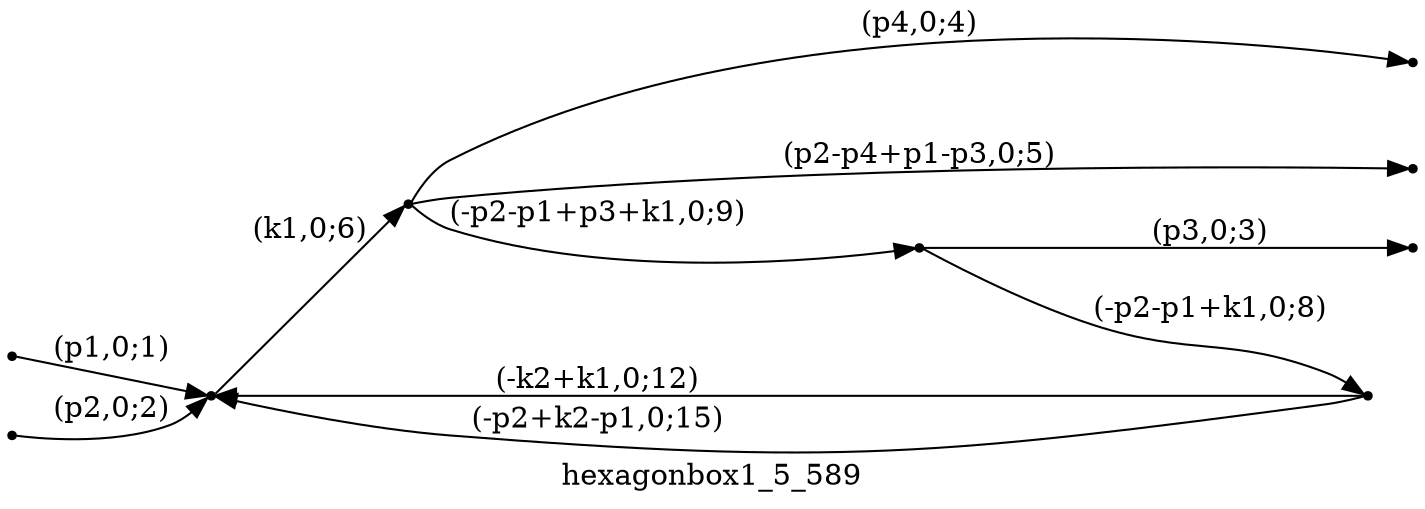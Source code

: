 digraph hexagonbox1_5_589 {
  label="hexagonbox1_5_589";
  rankdir="LR";
  subgraph edges {
    -1 -> 4 [label="(p1,0;1)"];
    -2 -> 4 [label="(p2,0;2)"];
    3 -> -3 [label="(p3,0;3)"];
    1 -> -4 [label="(p4,0;4)"];
    1 -> -5 [label="(p2-p4+p1-p3,0;5)"];
    4 -> 1 [label="(k1,0;6)"];
    3 -> 2 [label="(-p2-p1+k1,0;8)"];
    1 -> 3 [label="(-p2-p1+p3+k1,0;9)"];
    2 -> 4 [label="(-k2+k1,0;12)"];
    2 -> 4 [label="(-p2+k2-p1,0;15)"];
  }
  subgraph incoming { rank="source"; -1; -2; }
  subgraph outgoing { rank="sink"; -3; -4; -5; }
-5 [shape=point];
-4 [shape=point];
-3 [shape=point];
-2 [shape=point];
-1 [shape=point];
1 [shape=point];
2 [shape=point];
3 [shape=point];
4 [shape=point];
}

